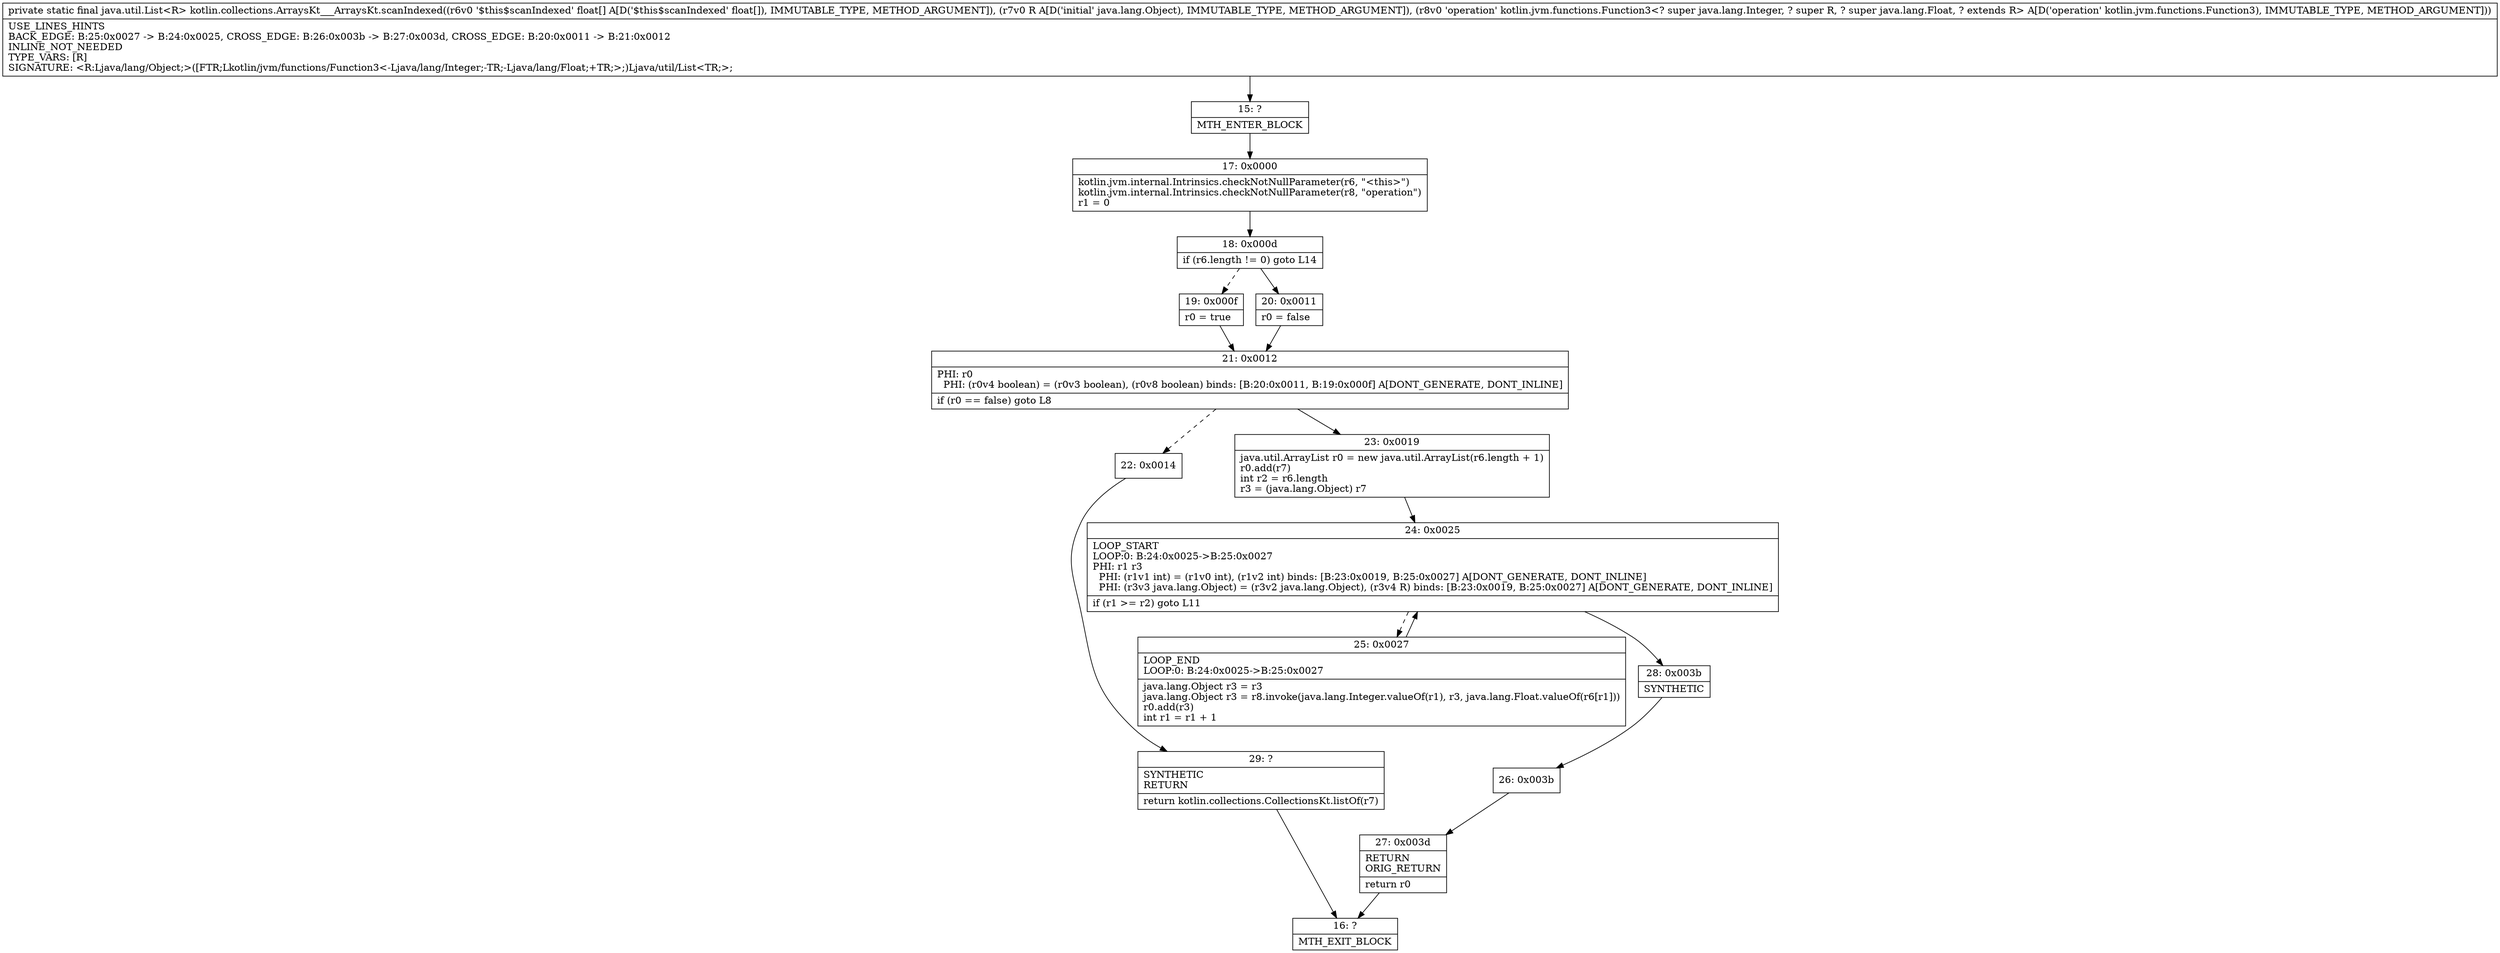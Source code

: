 digraph "CFG forkotlin.collections.ArraysKt___ArraysKt.scanIndexed([FLjava\/lang\/Object;Lkotlin\/jvm\/functions\/Function3;)Ljava\/util\/List;" {
Node_15 [shape=record,label="{15\:\ ?|MTH_ENTER_BLOCK\l}"];
Node_17 [shape=record,label="{17\:\ 0x0000|kotlin.jvm.internal.Intrinsics.checkNotNullParameter(r6, \"\<this\>\")\lkotlin.jvm.internal.Intrinsics.checkNotNullParameter(r8, \"operation\")\lr1 = 0\l}"];
Node_18 [shape=record,label="{18\:\ 0x000d|if (r6.length != 0) goto L14\l}"];
Node_19 [shape=record,label="{19\:\ 0x000f|r0 = true\l}"];
Node_21 [shape=record,label="{21\:\ 0x0012|PHI: r0 \l  PHI: (r0v4 boolean) = (r0v3 boolean), (r0v8 boolean) binds: [B:20:0x0011, B:19:0x000f] A[DONT_GENERATE, DONT_INLINE]\l|if (r0 == false) goto L8\l}"];
Node_22 [shape=record,label="{22\:\ 0x0014}"];
Node_29 [shape=record,label="{29\:\ ?|SYNTHETIC\lRETURN\l|return kotlin.collections.CollectionsKt.listOf(r7)\l}"];
Node_16 [shape=record,label="{16\:\ ?|MTH_EXIT_BLOCK\l}"];
Node_23 [shape=record,label="{23\:\ 0x0019|java.util.ArrayList r0 = new java.util.ArrayList(r6.length + 1)\lr0.add(r7)\lint r2 = r6.length\lr3 = (java.lang.Object) r7\l}"];
Node_24 [shape=record,label="{24\:\ 0x0025|LOOP_START\lLOOP:0: B:24:0x0025\-\>B:25:0x0027\lPHI: r1 r3 \l  PHI: (r1v1 int) = (r1v0 int), (r1v2 int) binds: [B:23:0x0019, B:25:0x0027] A[DONT_GENERATE, DONT_INLINE]\l  PHI: (r3v3 java.lang.Object) = (r3v2 java.lang.Object), (r3v4 R) binds: [B:23:0x0019, B:25:0x0027] A[DONT_GENERATE, DONT_INLINE]\l|if (r1 \>= r2) goto L11\l}"];
Node_25 [shape=record,label="{25\:\ 0x0027|LOOP_END\lLOOP:0: B:24:0x0025\-\>B:25:0x0027\l|java.lang.Object r3 = r3\ljava.lang.Object r3 = r8.invoke(java.lang.Integer.valueOf(r1), r3, java.lang.Float.valueOf(r6[r1]))\lr0.add(r3)\lint r1 = r1 + 1\l}"];
Node_28 [shape=record,label="{28\:\ 0x003b|SYNTHETIC\l}"];
Node_26 [shape=record,label="{26\:\ 0x003b}"];
Node_27 [shape=record,label="{27\:\ 0x003d|RETURN\lORIG_RETURN\l|return r0\l}"];
Node_20 [shape=record,label="{20\:\ 0x0011|r0 = false\l}"];
MethodNode[shape=record,label="{private static final java.util.List\<R\> kotlin.collections.ArraysKt___ArraysKt.scanIndexed((r6v0 '$this$scanIndexed' float[] A[D('$this$scanIndexed' float[]), IMMUTABLE_TYPE, METHOD_ARGUMENT]), (r7v0 R A[D('initial' java.lang.Object), IMMUTABLE_TYPE, METHOD_ARGUMENT]), (r8v0 'operation' kotlin.jvm.functions.Function3\<? super java.lang.Integer, ? super R, ? super java.lang.Float, ? extends R\> A[D('operation' kotlin.jvm.functions.Function3), IMMUTABLE_TYPE, METHOD_ARGUMENT]))  | USE_LINES_HINTS\lBACK_EDGE: B:25:0x0027 \-\> B:24:0x0025, CROSS_EDGE: B:26:0x003b \-\> B:27:0x003d, CROSS_EDGE: B:20:0x0011 \-\> B:21:0x0012\lINLINE_NOT_NEEDED\lTYPE_VARS: [R]\lSIGNATURE: \<R:Ljava\/lang\/Object;\>([FTR;Lkotlin\/jvm\/functions\/Function3\<\-Ljava\/lang\/Integer;\-TR;\-Ljava\/lang\/Float;+TR;\>;)Ljava\/util\/List\<TR;\>;\l}"];
MethodNode -> Node_15;Node_15 -> Node_17;
Node_17 -> Node_18;
Node_18 -> Node_19[style=dashed];
Node_18 -> Node_20;
Node_19 -> Node_21;
Node_21 -> Node_22[style=dashed];
Node_21 -> Node_23;
Node_22 -> Node_29;
Node_29 -> Node_16;
Node_23 -> Node_24;
Node_24 -> Node_25[style=dashed];
Node_24 -> Node_28;
Node_25 -> Node_24;
Node_28 -> Node_26;
Node_26 -> Node_27;
Node_27 -> Node_16;
Node_20 -> Node_21;
}


